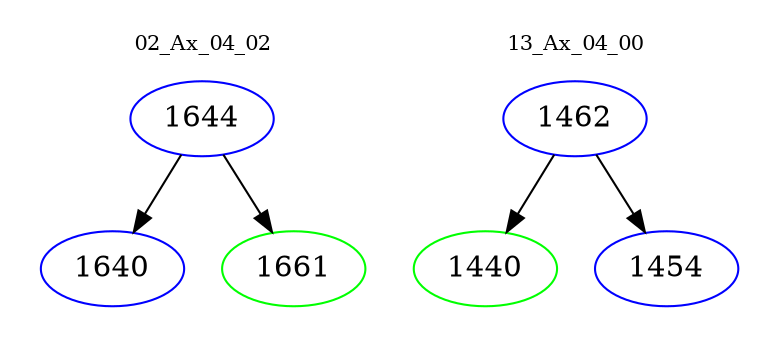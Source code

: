 digraph{
subgraph cluster_0 {
color = white
label = "02_Ax_04_02";
fontsize=10;
T0_1644 [label="1644", color="blue"]
T0_1644 -> T0_1640 [color="black"]
T0_1640 [label="1640", color="blue"]
T0_1644 -> T0_1661 [color="black"]
T0_1661 [label="1661", color="green"]
}
subgraph cluster_1 {
color = white
label = "13_Ax_04_00";
fontsize=10;
T1_1462 [label="1462", color="blue"]
T1_1462 -> T1_1440 [color="black"]
T1_1440 [label="1440", color="green"]
T1_1462 -> T1_1454 [color="black"]
T1_1454 [label="1454", color="blue"]
}
}
